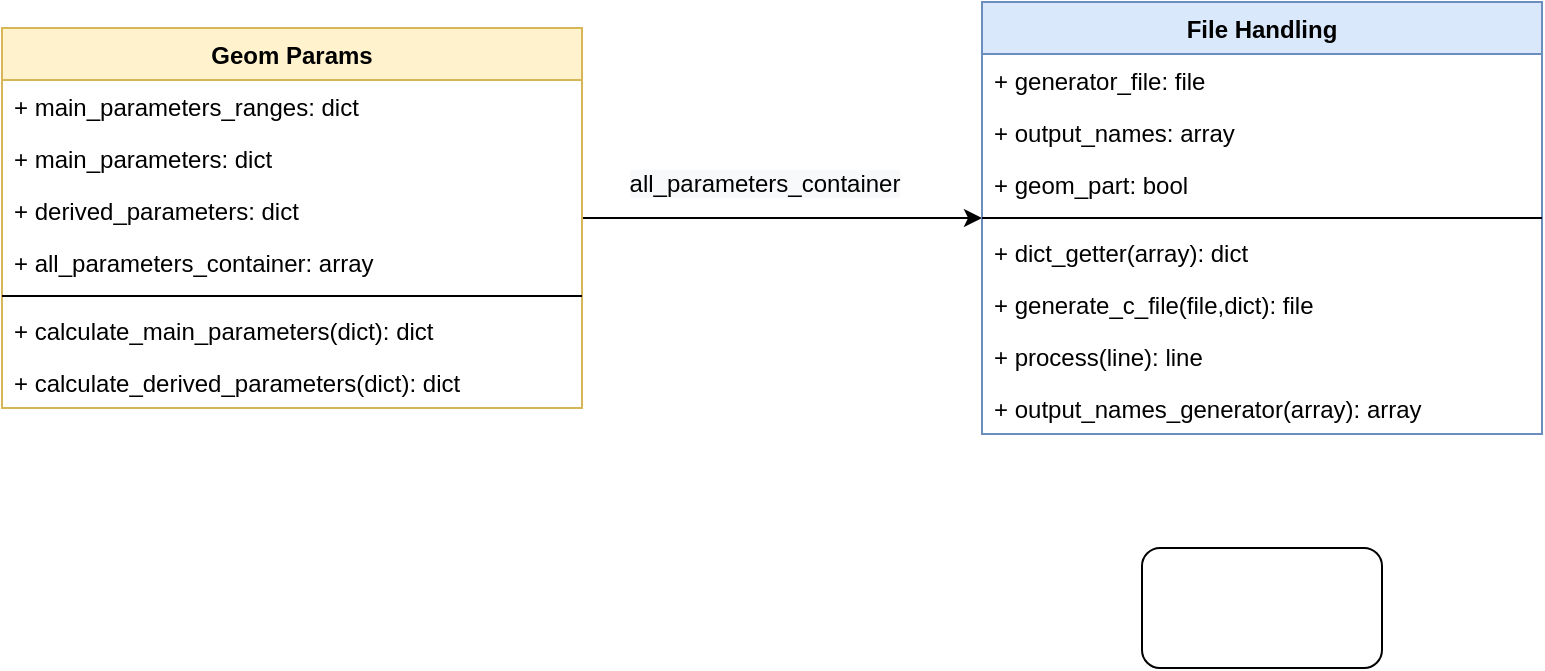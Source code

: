 <mxfile version="16.5.1" type="device"><diagram id="C5RBs43oDa-KdzZeNtuy" name="Page-1"><mxGraphModel dx="1102" dy="865" grid="1" gridSize="10" guides="1" tooltips="1" connect="1" arrows="1" fold="1" page="1" pageScale="1" pageWidth="827" pageHeight="1169" math="0" shadow="0"><root><mxCell id="WIyWlLk6GJQsqaUBKTNV-0"/><mxCell id="WIyWlLk6GJQsqaUBKTNV-1" parent="WIyWlLk6GJQsqaUBKTNV-0"/><mxCell id="v_Yftj1mufeCOV49o828-6" style="edgeStyle=orthogonalEdgeStyle;rounded=0;orthogonalLoop=1;jettySize=auto;html=1;" edge="1" parent="WIyWlLk6GJQsqaUBKTNV-1" source="XGBGkA3TiTSVl1eyu9i3-4" target="XGBGkA3TiTSVl1eyu9i3-9"><mxGeometry relative="1" as="geometry"><Array as="points"><mxPoint x="420" y="175"/><mxPoint x="420" y="175"/></Array></mxGeometry></mxCell><mxCell id="v_Yftj1mufeCOV49o828-7" value="&lt;span style=&quot;font-size: 12px ; text-align: left ; background-color: rgb(248 , 249 , 250)&quot;&gt;all_parameters_container&lt;/span&gt;" style="edgeLabel;html=1;align=center;verticalAlign=middle;resizable=0;points=[];" vertex="1" connectable="0" parent="v_Yftj1mufeCOV49o828-6"><mxGeometry x="-0.314" y="-1" relative="1" as="geometry"><mxPoint x="22" y="-18" as="offset"/></mxGeometry></mxCell><mxCell id="XGBGkA3TiTSVl1eyu9i3-4" value="Geom Params" style="swimlane;fontStyle=1;align=center;verticalAlign=top;childLayout=stackLayout;horizontal=1;startSize=26;horizontalStack=0;resizeParent=1;resizeParentMax=0;resizeLast=0;collapsible=1;marginBottom=0;fillColor=#fff2cc;strokeColor=#d6b656;" parent="WIyWlLk6GJQsqaUBKTNV-1" vertex="1"><mxGeometry x="50" y="80" width="290" height="190" as="geometry"/></mxCell><mxCell id="XGBGkA3TiTSVl1eyu9i3-5" value="+ main_parameters_ranges: dict" style="text;strokeColor=none;fillColor=none;align=left;verticalAlign=top;spacingLeft=4;spacingRight=4;overflow=hidden;rotatable=0;points=[[0,0.5],[1,0.5]];portConstraint=eastwest;" parent="XGBGkA3TiTSVl1eyu9i3-4" vertex="1"><mxGeometry y="26" width="290" height="26" as="geometry"/></mxCell><mxCell id="XGBGkA3TiTSVl1eyu9i3-16" value="+ main_parameters: dict" style="text;strokeColor=none;fillColor=none;align=left;verticalAlign=top;spacingLeft=4;spacingRight=4;overflow=hidden;rotatable=0;points=[[0,0.5],[1,0.5]];portConstraint=eastwest;" parent="XGBGkA3TiTSVl1eyu9i3-4" vertex="1"><mxGeometry y="52" width="290" height="26" as="geometry"/></mxCell><mxCell id="XGBGkA3TiTSVl1eyu9i3-8" value="+ derived_parameters: dict" style="text;strokeColor=none;fillColor=none;align=left;verticalAlign=top;spacingLeft=4;spacingRight=4;overflow=hidden;rotatable=0;points=[[0,0.5],[1,0.5]];portConstraint=eastwest;" parent="XGBGkA3TiTSVl1eyu9i3-4" vertex="1"><mxGeometry y="78" width="290" height="26" as="geometry"/></mxCell><mxCell id="XGBGkA3TiTSVl1eyu9i3-14" value="+ all_parameters_container: array" style="text;strokeColor=none;fillColor=none;align=left;verticalAlign=top;spacingLeft=4;spacingRight=4;overflow=hidden;rotatable=0;points=[[0,0.5],[1,0.5]];portConstraint=eastwest;" parent="XGBGkA3TiTSVl1eyu9i3-4" vertex="1"><mxGeometry y="104" width="290" height="26" as="geometry"/></mxCell><mxCell id="XGBGkA3TiTSVl1eyu9i3-6" value="" style="line;strokeWidth=1;fillColor=none;align=left;verticalAlign=middle;spacingTop=-1;spacingLeft=3;spacingRight=3;rotatable=0;labelPosition=right;points=[];portConstraint=eastwest;" parent="XGBGkA3TiTSVl1eyu9i3-4" vertex="1"><mxGeometry y="130" width="290" height="8" as="geometry"/></mxCell><mxCell id="XGBGkA3TiTSVl1eyu9i3-7" value="+ calculate_main_parameters(dict): dict" style="text;strokeColor=none;fillColor=none;align=left;verticalAlign=top;spacingLeft=4;spacingRight=4;overflow=hidden;rotatable=0;points=[[0,0.5],[1,0.5]];portConstraint=eastwest;" parent="XGBGkA3TiTSVl1eyu9i3-4" vertex="1"><mxGeometry y="138" width="290" height="26" as="geometry"/></mxCell><mxCell id="XGBGkA3TiTSVl1eyu9i3-15" value="+ calculate_derived_parameters(dict): dict" style="text;strokeColor=none;fillColor=none;align=left;verticalAlign=top;spacingLeft=4;spacingRight=4;overflow=hidden;rotatable=0;points=[[0,0.5],[1,0.5]];portConstraint=eastwest;" parent="XGBGkA3TiTSVl1eyu9i3-4" vertex="1"><mxGeometry y="164" width="290" height="26" as="geometry"/></mxCell><mxCell id="XGBGkA3TiTSVl1eyu9i3-9" value="File Handling" style="swimlane;fontStyle=1;align=center;verticalAlign=top;childLayout=stackLayout;horizontal=1;startSize=26;horizontalStack=0;resizeParent=1;resizeParentMax=0;resizeLast=0;collapsible=1;marginBottom=0;fillColor=#dae8fc;strokeColor=#6c8ebf;" parent="WIyWlLk6GJQsqaUBKTNV-1" vertex="1"><mxGeometry x="540" y="67" width="280" height="216" as="geometry"/></mxCell><mxCell id="XGBGkA3TiTSVl1eyu9i3-10" value="+ generator_file: file" style="text;strokeColor=none;fillColor=none;align=left;verticalAlign=top;spacingLeft=4;spacingRight=4;overflow=hidden;rotatable=0;points=[[0,0.5],[1,0.5]];portConstraint=eastwest;" parent="XGBGkA3TiTSVl1eyu9i3-9" vertex="1"><mxGeometry y="26" width="280" height="26" as="geometry"/></mxCell><mxCell id="v_Yftj1mufeCOV49o828-2" value="+ output_names: array" style="text;strokeColor=none;fillColor=none;align=left;verticalAlign=top;spacingLeft=4;spacingRight=4;overflow=hidden;rotatable=0;points=[[0,0.5],[1,0.5]];portConstraint=eastwest;" vertex="1" parent="XGBGkA3TiTSVl1eyu9i3-9"><mxGeometry y="52" width="280" height="26" as="geometry"/></mxCell><mxCell id="v_Yftj1mufeCOV49o828-1" value="+ geom_part: bool" style="text;strokeColor=none;fillColor=none;align=left;verticalAlign=top;spacingLeft=4;spacingRight=4;overflow=hidden;rotatable=0;points=[[0,0.5],[1,0.5]];portConstraint=eastwest;" vertex="1" parent="XGBGkA3TiTSVl1eyu9i3-9"><mxGeometry y="78" width="280" height="26" as="geometry"/></mxCell><mxCell id="XGBGkA3TiTSVl1eyu9i3-12" value="" style="line;strokeWidth=1;fillColor=none;align=left;verticalAlign=middle;spacingTop=-1;spacingLeft=3;spacingRight=3;rotatable=0;labelPosition=right;points=[];portConstraint=eastwest;" parent="XGBGkA3TiTSVl1eyu9i3-9" vertex="1"><mxGeometry y="104" width="280" height="8" as="geometry"/></mxCell><mxCell id="XGBGkA3TiTSVl1eyu9i3-18" value="+ dict_getter(array): dict" style="text;strokeColor=none;fillColor=none;align=left;verticalAlign=top;spacingLeft=4;spacingRight=4;overflow=hidden;rotatable=0;points=[[0,0.5],[1,0.5]];portConstraint=eastwest;" parent="XGBGkA3TiTSVl1eyu9i3-9" vertex="1"><mxGeometry y="112" width="280" height="26" as="geometry"/></mxCell><mxCell id="XGBGkA3TiTSVl1eyu9i3-13" value="+ generate_c_file(file,dict): file" style="text;strokeColor=none;fillColor=none;align=left;verticalAlign=top;spacingLeft=4;spacingRight=4;overflow=hidden;rotatable=0;points=[[0,0.5],[1,0.5]];portConstraint=eastwest;" parent="XGBGkA3TiTSVl1eyu9i3-9" vertex="1"><mxGeometry y="138" width="280" height="26" as="geometry"/></mxCell><mxCell id="v_Yftj1mufeCOV49o828-3" value="+ process(line): line" style="text;strokeColor=none;fillColor=none;align=left;verticalAlign=top;spacingLeft=4;spacingRight=4;overflow=hidden;rotatable=0;points=[[0,0.5],[1,0.5]];portConstraint=eastwest;" vertex="1" parent="XGBGkA3TiTSVl1eyu9i3-9"><mxGeometry y="164" width="280" height="26" as="geometry"/></mxCell><mxCell id="v_Yftj1mufeCOV49o828-4" value="+ output_names_generator(array): array" style="text;strokeColor=none;fillColor=none;align=left;verticalAlign=top;spacingLeft=4;spacingRight=4;overflow=hidden;rotatable=0;points=[[0,0.5],[1,0.5]];portConstraint=eastwest;" vertex="1" parent="XGBGkA3TiTSVl1eyu9i3-9"><mxGeometry y="190" width="280" height="26" as="geometry"/></mxCell><mxCell id="v_Yftj1mufeCOV49o828-5" value="" style="rounded=1;whiteSpace=wrap;html=1;" vertex="1" parent="WIyWlLk6GJQsqaUBKTNV-1"><mxGeometry x="620" y="340" width="120" height="60" as="geometry"/></mxCell></root></mxGraphModel></diagram></mxfile>